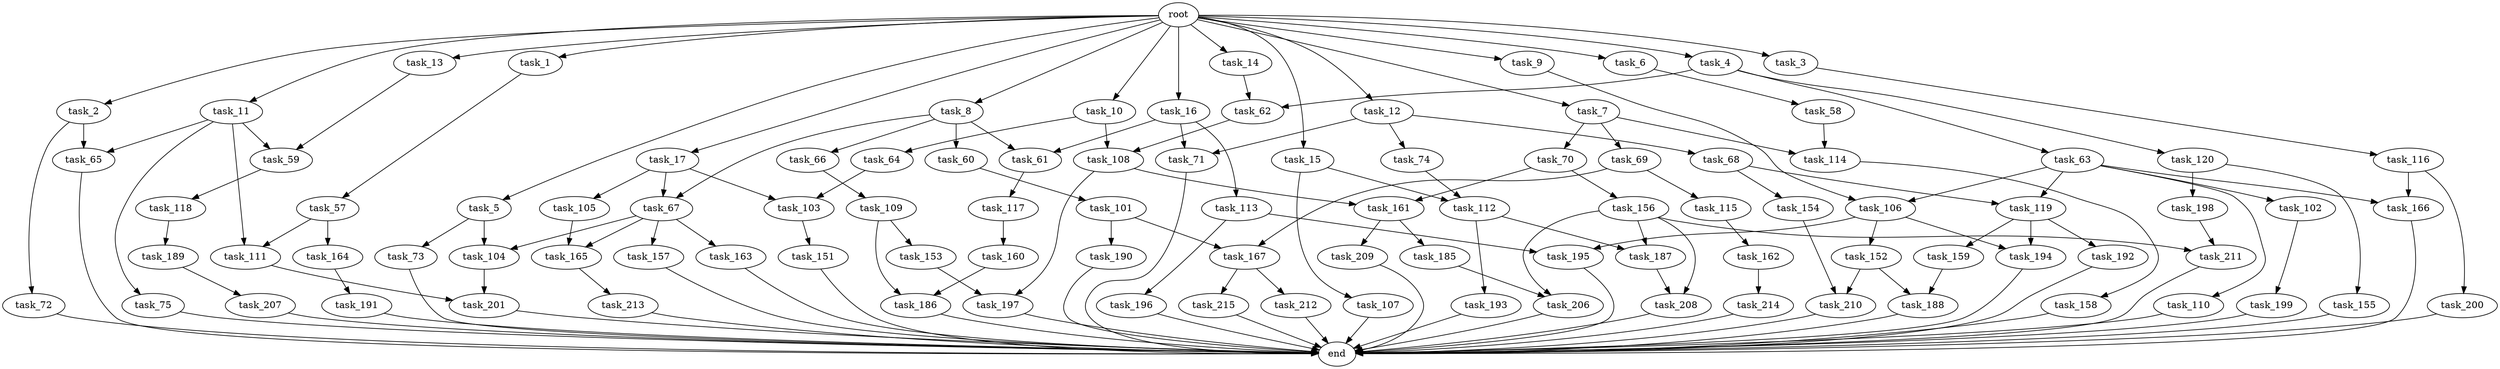 digraph G {
  root [size="0.000000"];
  task_1 [size="102.400000"];
  task_2 [size="102.400000"];
  task_3 [size="102.400000"];
  task_4 [size="102.400000"];
  task_5 [size="102.400000"];
  task_6 [size="102.400000"];
  task_7 [size="102.400000"];
  task_8 [size="102.400000"];
  task_9 [size="102.400000"];
  task_10 [size="102.400000"];
  task_11 [size="102.400000"];
  task_12 [size="102.400000"];
  task_13 [size="102.400000"];
  task_14 [size="102.400000"];
  task_15 [size="102.400000"];
  task_16 [size="102.400000"];
  task_17 [size="102.400000"];
  task_57 [size="85899345920.000000"];
  task_58 [size="3435973836.800000"];
  task_59 [size="44667659878.400002"];
  task_60 [size="54975581388.800003"];
  task_61 [size="97066260889.600006"];
  task_62 [size="100502234726.400009"];
  task_63 [size="30923764531.200001"];
  task_64 [size="3435973836.800000"];
  task_65 [size="34359738368.000000"];
  task_66 [size="54975581388.800003"];
  task_67 [size="97066260889.600006"];
  task_68 [size="13743895347.200001"];
  task_69 [size="21474836480.000000"];
  task_70 [size="21474836480.000000"];
  task_71 [size="55834574848.000000"];
  task_72 [size="3435973836.800000"];
  task_73 [size="69578470195.199997"];
  task_74 [size="13743895347.200001"];
  task_75 [size="30923764531.200001"];
  task_101 [size="54975581388.800003"];
  task_102 [size="85899345920.000000"];
  task_103 [size="49821620633.600006"];
  task_104 [size="73014444032.000000"];
  task_105 [size="42090679500.800003"];
  task_106 [size="93630287052.800003"];
  task_107 [size="85899345920.000000"];
  task_108 [size="45526653337.600006"];
  task_109 [size="69578470195.199997"];
  task_110 [size="85899345920.000000"];
  task_111 [size="44667659878.400002"];
  task_112 [size="127990025420.800003"];
  task_113 [size="42090679500.800003"];
  task_114 [size="24910810316.800003"];
  task_115 [size="69578470195.199997"];
  task_116 [size="7730941132.800000"];
  task_117 [size="69578470195.199997"];
  task_118 [size="30923764531.200001"];
  task_119 [size="171798691840.000000"];
  task_120 [size="30923764531.200001"];
  task_151 [size="42090679500.800003"];
  task_152 [size="3435973836.800000"];
  task_153 [size="30923764531.200001"];
  task_154 [size="85899345920.000000"];
  task_155 [size="21474836480.000000"];
  task_156 [size="69578470195.199997"];
  task_157 [size="3435973836.800000"];
  task_158 [size="3435973836.800000"];
  task_159 [size="21474836480.000000"];
  task_160 [size="21474836480.000000"];
  task_161 [size="124554051584.000000"];
  task_162 [size="85899345920.000000"];
  task_163 [size="3435973836.800000"];
  task_164 [size="13743895347.200001"];
  task_165 [size="6871947673.600000"];
  task_166 [size="140874927308.800018"];
  task_167 [size="111669149696.000000"];
  task_185 [size="69578470195.199997"];
  task_186 [size="73014444032.000000"];
  task_187 [size="77309411328.000000"];
  task_188 [size="77309411328.000000"];
  task_189 [size="21474836480.000000"];
  task_190 [size="42090679500.800003"];
  task_191 [size="42090679500.800003"];
  task_192 [size="21474836480.000000"];
  task_193 [size="7730941132.800000"];
  task_194 [size="24910810316.800003"];
  task_195 [size="34359738368.000000"];
  task_196 [size="30923764531.200001"];
  task_197 [size="68719476736.000000"];
  task_198 [size="21474836480.000000"];
  task_199 [size="30923764531.200001"];
  task_200 [size="54975581388.800003"];
  task_201 [size="83322365542.400009"];
  task_206 [size="139156940390.399994"];
  task_207 [size="21474836480.000000"];
  task_208 [size="111669149696.000000"];
  task_209 [size="69578470195.199997"];
  task_210 [size="77309411328.000000"];
  task_211 [size="111669149696.000000"];
  task_212 [size="54975581388.800003"];
  task_213 [size="85899345920.000000"];
  task_214 [size="85899345920.000000"];
  task_215 [size="54975581388.800003"];
  end [size="0.000000"];

  root -> task_1 [size="1.000000"];
  root -> task_2 [size="1.000000"];
  root -> task_3 [size="1.000000"];
  root -> task_4 [size="1.000000"];
  root -> task_5 [size="1.000000"];
  root -> task_6 [size="1.000000"];
  root -> task_7 [size="1.000000"];
  root -> task_8 [size="1.000000"];
  root -> task_9 [size="1.000000"];
  root -> task_10 [size="1.000000"];
  root -> task_11 [size="1.000000"];
  root -> task_12 [size="1.000000"];
  root -> task_13 [size="1.000000"];
  root -> task_14 [size="1.000000"];
  root -> task_15 [size="1.000000"];
  root -> task_16 [size="1.000000"];
  root -> task_17 [size="1.000000"];
  task_1 -> task_57 [size="838860800.000000"];
  task_2 -> task_65 [size="33554432.000000"];
  task_2 -> task_72 [size="33554432.000000"];
  task_3 -> task_116 [size="75497472.000000"];
  task_4 -> task_62 [size="301989888.000000"];
  task_4 -> task_63 [size="301989888.000000"];
  task_4 -> task_120 [size="301989888.000000"];
  task_5 -> task_73 [size="679477248.000000"];
  task_5 -> task_104 [size="679477248.000000"];
  task_6 -> task_58 [size="33554432.000000"];
  task_7 -> task_69 [size="209715200.000000"];
  task_7 -> task_70 [size="209715200.000000"];
  task_7 -> task_114 [size="209715200.000000"];
  task_8 -> task_60 [size="536870912.000000"];
  task_8 -> task_61 [size="536870912.000000"];
  task_8 -> task_66 [size="536870912.000000"];
  task_8 -> task_67 [size="536870912.000000"];
  task_9 -> task_106 [size="75497472.000000"];
  task_10 -> task_64 [size="33554432.000000"];
  task_10 -> task_108 [size="33554432.000000"];
  task_11 -> task_59 [size="301989888.000000"];
  task_11 -> task_65 [size="301989888.000000"];
  task_11 -> task_75 [size="301989888.000000"];
  task_11 -> task_111 [size="301989888.000000"];
  task_12 -> task_68 [size="134217728.000000"];
  task_12 -> task_71 [size="134217728.000000"];
  task_12 -> task_74 [size="134217728.000000"];
  task_13 -> task_59 [size="134217728.000000"];
  task_14 -> task_62 [size="679477248.000000"];
  task_15 -> task_107 [size="838860800.000000"];
  task_15 -> task_112 [size="838860800.000000"];
  task_16 -> task_61 [size="411041792.000000"];
  task_16 -> task_71 [size="411041792.000000"];
  task_16 -> task_113 [size="411041792.000000"];
  task_17 -> task_67 [size="411041792.000000"];
  task_17 -> task_103 [size="411041792.000000"];
  task_17 -> task_105 [size="411041792.000000"];
  task_57 -> task_111 [size="134217728.000000"];
  task_57 -> task_164 [size="134217728.000000"];
  task_58 -> task_114 [size="33554432.000000"];
  task_59 -> task_118 [size="301989888.000000"];
  task_60 -> task_101 [size="536870912.000000"];
  task_61 -> task_117 [size="679477248.000000"];
  task_62 -> task_108 [size="411041792.000000"];
  task_63 -> task_102 [size="838860800.000000"];
  task_63 -> task_106 [size="838860800.000000"];
  task_63 -> task_110 [size="838860800.000000"];
  task_63 -> task_119 [size="838860800.000000"];
  task_63 -> task_166 [size="838860800.000000"];
  task_64 -> task_103 [size="75497472.000000"];
  task_65 -> end [size="1.000000"];
  task_66 -> task_109 [size="679477248.000000"];
  task_67 -> task_104 [size="33554432.000000"];
  task_67 -> task_157 [size="33554432.000000"];
  task_67 -> task_163 [size="33554432.000000"];
  task_67 -> task_165 [size="33554432.000000"];
  task_68 -> task_119 [size="838860800.000000"];
  task_68 -> task_154 [size="838860800.000000"];
  task_69 -> task_115 [size="679477248.000000"];
  task_69 -> task_167 [size="679477248.000000"];
  task_70 -> task_156 [size="679477248.000000"];
  task_70 -> task_161 [size="679477248.000000"];
  task_71 -> end [size="1.000000"];
  task_72 -> end [size="1.000000"];
  task_73 -> end [size="1.000000"];
  task_74 -> task_112 [size="411041792.000000"];
  task_75 -> end [size="1.000000"];
  task_101 -> task_167 [size="411041792.000000"];
  task_101 -> task_190 [size="411041792.000000"];
  task_102 -> task_199 [size="301989888.000000"];
  task_103 -> task_151 [size="411041792.000000"];
  task_104 -> task_201 [size="679477248.000000"];
  task_105 -> task_165 [size="33554432.000000"];
  task_106 -> task_152 [size="33554432.000000"];
  task_106 -> task_194 [size="33554432.000000"];
  task_106 -> task_195 [size="33554432.000000"];
  task_107 -> end [size="1.000000"];
  task_108 -> task_161 [size="536870912.000000"];
  task_108 -> task_197 [size="536870912.000000"];
  task_109 -> task_153 [size="301989888.000000"];
  task_109 -> task_186 [size="301989888.000000"];
  task_110 -> end [size="1.000000"];
  task_111 -> task_201 [size="134217728.000000"];
  task_112 -> task_187 [size="75497472.000000"];
  task_112 -> task_193 [size="75497472.000000"];
  task_113 -> task_195 [size="301989888.000000"];
  task_113 -> task_196 [size="301989888.000000"];
  task_114 -> task_158 [size="33554432.000000"];
  task_115 -> task_162 [size="838860800.000000"];
  task_116 -> task_166 [size="536870912.000000"];
  task_116 -> task_200 [size="536870912.000000"];
  task_117 -> task_160 [size="209715200.000000"];
  task_118 -> task_189 [size="209715200.000000"];
  task_119 -> task_159 [size="209715200.000000"];
  task_119 -> task_192 [size="209715200.000000"];
  task_119 -> task_194 [size="209715200.000000"];
  task_120 -> task_155 [size="209715200.000000"];
  task_120 -> task_198 [size="209715200.000000"];
  task_151 -> end [size="1.000000"];
  task_152 -> task_188 [size="679477248.000000"];
  task_152 -> task_210 [size="679477248.000000"];
  task_153 -> task_197 [size="134217728.000000"];
  task_154 -> task_210 [size="75497472.000000"];
  task_155 -> end [size="1.000000"];
  task_156 -> task_187 [size="679477248.000000"];
  task_156 -> task_206 [size="679477248.000000"];
  task_156 -> task_208 [size="679477248.000000"];
  task_156 -> task_211 [size="679477248.000000"];
  task_157 -> end [size="1.000000"];
  task_158 -> end [size="1.000000"];
  task_159 -> task_188 [size="75497472.000000"];
  task_160 -> task_186 [size="411041792.000000"];
  task_161 -> task_185 [size="679477248.000000"];
  task_161 -> task_209 [size="679477248.000000"];
  task_162 -> task_214 [size="838860800.000000"];
  task_163 -> end [size="1.000000"];
  task_164 -> task_191 [size="411041792.000000"];
  task_165 -> task_213 [size="838860800.000000"];
  task_166 -> end [size="1.000000"];
  task_167 -> task_212 [size="536870912.000000"];
  task_167 -> task_215 [size="536870912.000000"];
  task_185 -> task_206 [size="679477248.000000"];
  task_186 -> end [size="1.000000"];
  task_187 -> task_208 [size="411041792.000000"];
  task_188 -> end [size="1.000000"];
  task_189 -> task_207 [size="209715200.000000"];
  task_190 -> end [size="1.000000"];
  task_191 -> end [size="1.000000"];
  task_192 -> end [size="1.000000"];
  task_193 -> end [size="1.000000"];
  task_194 -> end [size="1.000000"];
  task_195 -> end [size="1.000000"];
  task_196 -> end [size="1.000000"];
  task_197 -> end [size="1.000000"];
  task_198 -> task_211 [size="411041792.000000"];
  task_199 -> end [size="1.000000"];
  task_200 -> end [size="1.000000"];
  task_201 -> end [size="1.000000"];
  task_206 -> end [size="1.000000"];
  task_207 -> end [size="1.000000"];
  task_208 -> end [size="1.000000"];
  task_209 -> end [size="1.000000"];
  task_210 -> end [size="1.000000"];
  task_211 -> end [size="1.000000"];
  task_212 -> end [size="1.000000"];
  task_213 -> end [size="1.000000"];
  task_214 -> end [size="1.000000"];
  task_215 -> end [size="1.000000"];
}
